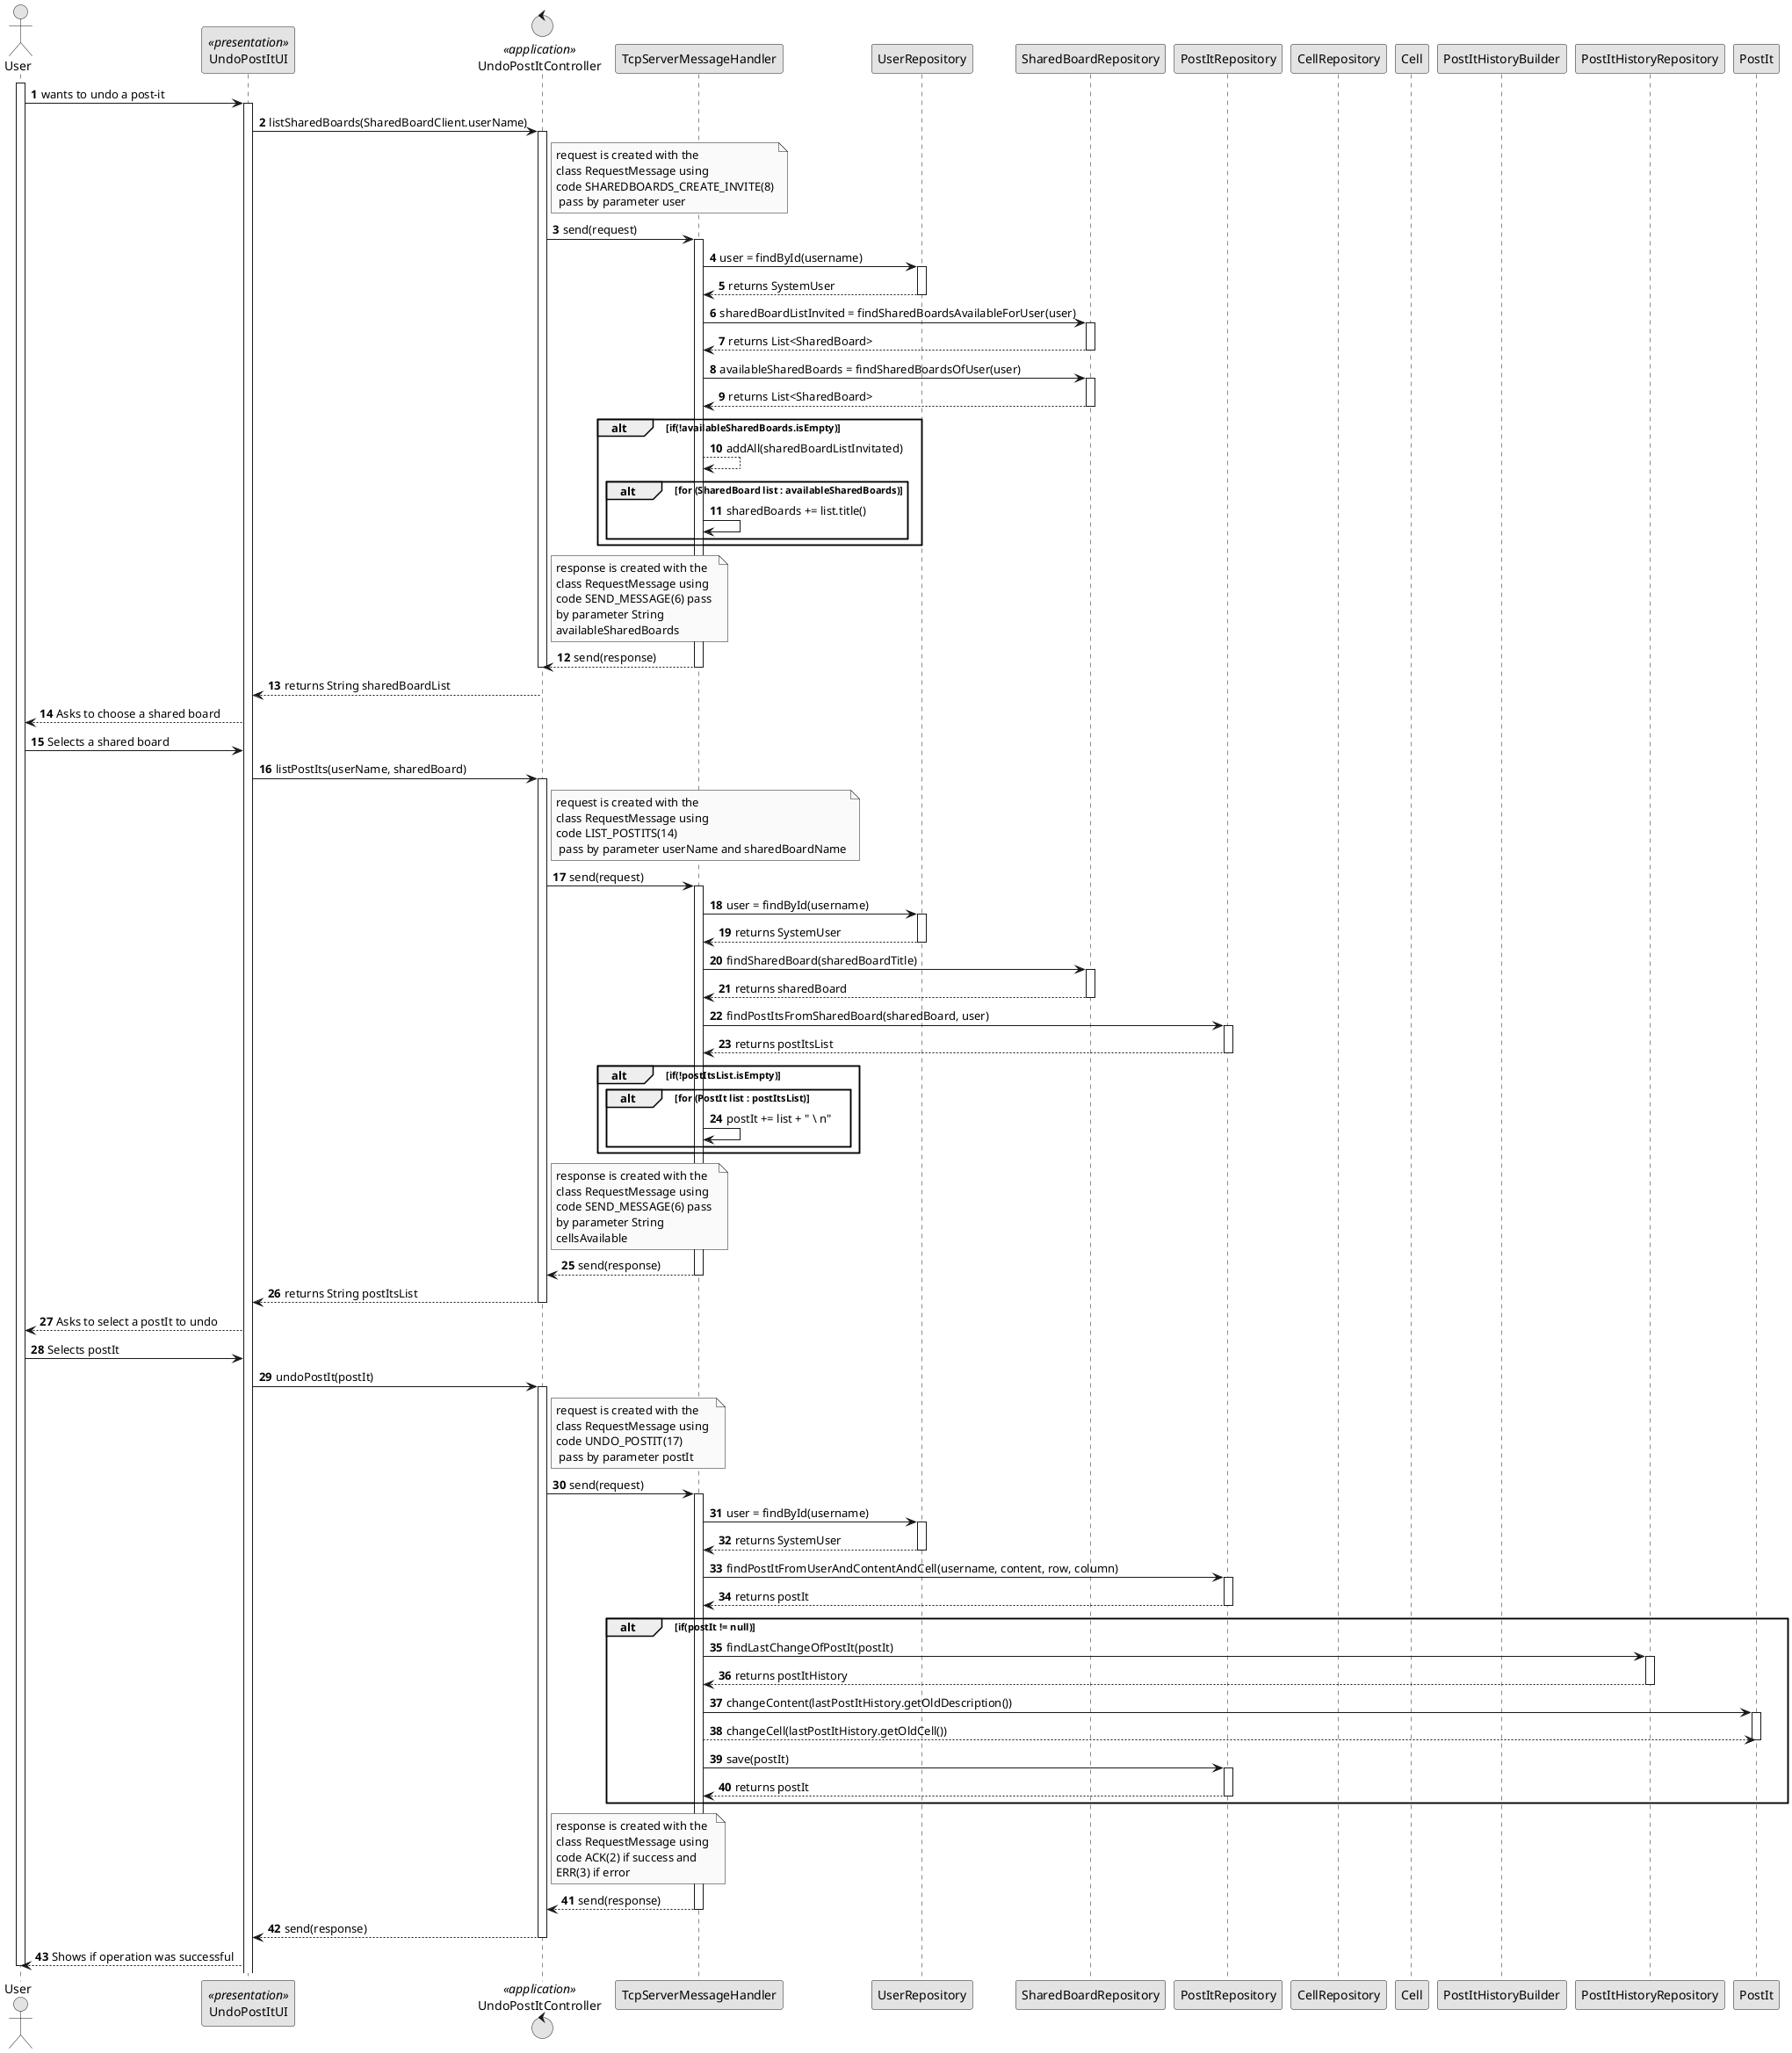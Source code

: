 @startuml
'http://plantuml.com/skinparam.html
skinparam monochrome true
skinparam packageStyle rect
skinparam defaultFontName FG Virgil
skinparam shadowing false

autonumber

actor User as Actor
participant UndoPostItUI as UI <<presentation>>
control UndoPostItController as CTRL <<application>>
participant TcpServerMessageHandler as TcpServerMessageHandler
participant UserRepository as UserRepository
participant SharedBoardRepository as SharedBoardRepository
participant PostItRepository as PostItRepository
participant CellRepository as CellRepository
participant Cell as Cell
participant PostItHistoryBuilder as PostItHistoryBuilder
participant PostItHistoryRepository as PostItHistoryRepository
participant PostIt as PostIt

activate Actor
    Actor->UI: wants to undo a post-it
    activate UI
    UI->CTRL: listSharedBoards(SharedBoardClient.userName)
    activate CTRL
note right of CTRL: request is created with the \nclass RequestMessage using \ncode SHAREDBOARDS_CREATE_INVITE(8)\n pass by parameter user
         CTRL -> TcpServerMessageHandler: send(request)

         activate TcpServerMessageHandler
         TcpServerMessageHandler -> UserRepository: user = findById(username)
         activate UserRepository
             UserRepository --> TcpServerMessageHandler: returns SystemUser
         deactivate UserRepository
         TcpServerMessageHandler -> SharedBoardRepository : sharedBoardListInvited = findSharedBoardsAvailableForUser(user)
         activate SharedBoardRepository
         SharedBoardRepository-->TcpServerMessageHandler: returns List<SharedBoard>
         deactivate SharedBoardRepository
         TcpServerMessageHandler -> SharedBoardRepository: availableSharedBoards = findSharedBoardsOfUser(user)
         activate SharedBoardRepository
             SharedBoardRepository --> TcpServerMessageHandler: returns List<SharedBoard>
         deactivate SharedBoardRepository
             alt if(!availableSharedBoards.isEmpty)
              TcpServerMessageHandler-->TcpServerMessageHandler : addAll(sharedBoardListInvitated)
                 alt for (SharedBoard list : availableSharedBoards)

                 TcpServerMessageHandler -> TcpServerMessageHandler: sharedBoards += list.title()
                 end
             end
         deactivate SharedBoardRepository


         note right of CTRL: response is created with the \nclass RequestMessage using \ncode SEND_MESSAGE(6) pass \nby parameter String \navailableSharedBoards

         TcpServerMessageHandler --> CTRL: send(response)
         deactivate CTRL
         deactivate TcpServerMessageHandler
         CTRL --> UI: returns String sharedBoardList

     UI --> Actor: Asks to choose a shared board
     Actor -> UI: Selects a shared board
     UI->CTRL: listPostIts(userName, sharedBoard)
     activate CTRL

     note right of CTRL: request is created with the \nclass RequestMessage using \ncode LIST_POSTITS(14)\n pass by parameter userName and sharedBoardName
     CTRL-> TcpServerMessageHandler: send(request)
     activate TcpServerMessageHandler
      TcpServerMessageHandler -> UserRepository: user = findById(username)
      activate UserRepository
          UserRepository --> TcpServerMessageHandler: returns SystemUser
      deactivate UserRepository
     TcpServerMessageHandler-> SharedBoardRepository : findSharedBoard(sharedBoardTitle)
     activate SharedBoardRepository
     SharedBoardRepository-->TcpServerMessageHandler: returns sharedBoard
     deactivate SharedBoardRepository
     TcpServerMessageHandler->PostItRepository: findPostItsFromSharedBoard(sharedBoard, user)
     activate PostItRepository
     PostItRepository-->TcpServerMessageHandler: returns postItsList
     deactivate PostItRepository
     alt if(!postItsList.isEmpty)
                      alt for (PostIt list : postItsList)
                      TcpServerMessageHandler -> TcpServerMessageHandler: postIt += list + " \ n"
                      end
                  end
                  note right of CTRL: response is created with the \nclass RequestMessage using \ncode SEND_MESSAGE(6) pass \nby parameter String \ncellsAvailable
     TcpServerMessageHandler--> CTRL: send(response)
     deactivate TcpServerMessageHandler
CTRL-->UI: returns String postItsList
     deactivate CTRL
UI-->Actor: Asks to select a postIt to undo
Actor->UI: Selects postIt
UI->CTRL: undoPostIt(postIt)
activate CTRL
note right of CTRL: request is created with the \nclass RequestMessage using \ncode UNDO_POSTIT(17)\n pass by parameter postIt
CTRL-> TcpServerMessageHandler: send(request)
activate TcpServerMessageHandler
TcpServerMessageHandler -> UserRepository: user = findById(username)
      activate UserRepository
          UserRepository --> TcpServerMessageHandler: returns SystemUser
        deactivate UserRepository
        TcpServerMessageHandler -> PostItRepository: findPostItFromUserAndContentAndCell(username, content, row, column)
        activate PostItRepository
        PostItRepository --> TcpServerMessageHandler: returns postIt
        deactivate PostItRepository
        alt if(postIt != null)
        TcpServerMessageHandler -> PostItHistoryRepository: findLastChangeOfPostIt(postIt)
        activate PostItHistoryRepository
        PostItHistoryRepository --> TcpServerMessageHandler: returns postItHistory
        deactivate PostItHistoryRepository
        TcpServerMessageHandler -> PostIt: changeContent(lastPostItHistory.getOldDescription())
        activate PostIt
        TcpServerMessageHandler --> PostIt: changeCell(lastPostItHistory.getOldCell())
        deactivate PostIt
        TcpServerMessageHandler -> PostItRepository: save(postIt)
        activate PostItRepository
        PostItRepository --> TcpServerMessageHandler: returns postIt
        deactivate PostItRepository
        end
        note right of CTRL: response is created with the \nclass RequestMessage using \ncode ACK(2) if success and \nERR(3) if error
        TcpServerMessageHandler--> CTRL: send(response)
        deactivate TcpServerMessageHandler
        CTRL-->UI: send(response)
        deactivate CTRL
UI-->Actor: Shows if operation was successful






deactivate Actor

@enduml